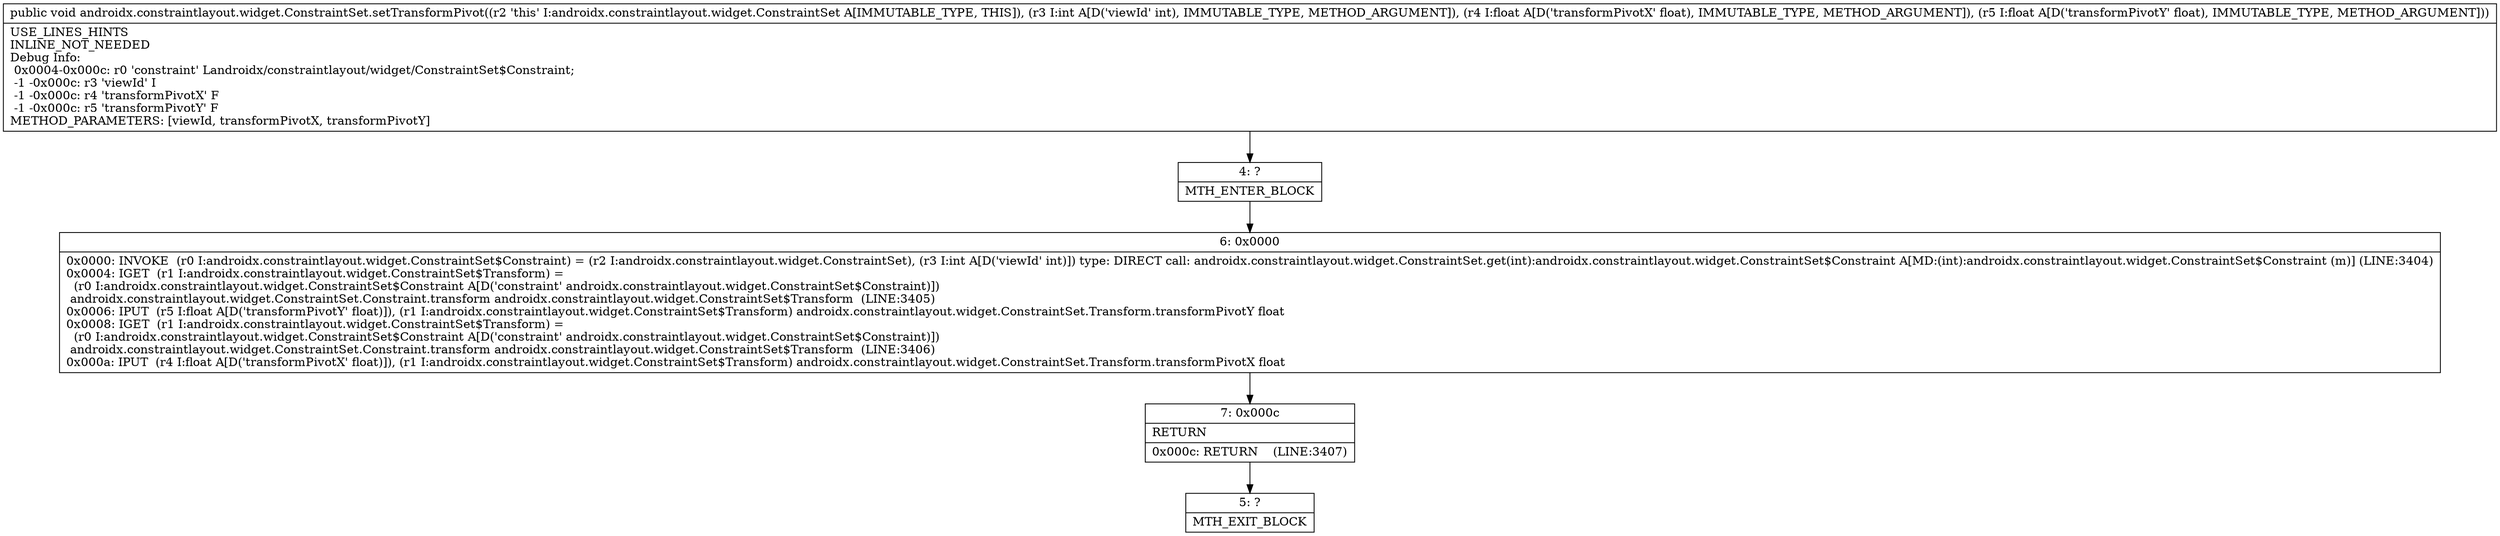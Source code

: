 digraph "CFG forandroidx.constraintlayout.widget.ConstraintSet.setTransformPivot(IFF)V" {
Node_4 [shape=record,label="{4\:\ ?|MTH_ENTER_BLOCK\l}"];
Node_6 [shape=record,label="{6\:\ 0x0000|0x0000: INVOKE  (r0 I:androidx.constraintlayout.widget.ConstraintSet$Constraint) = (r2 I:androidx.constraintlayout.widget.ConstraintSet), (r3 I:int A[D('viewId' int)]) type: DIRECT call: androidx.constraintlayout.widget.ConstraintSet.get(int):androidx.constraintlayout.widget.ConstraintSet$Constraint A[MD:(int):androidx.constraintlayout.widget.ConstraintSet$Constraint (m)] (LINE:3404)\l0x0004: IGET  (r1 I:androidx.constraintlayout.widget.ConstraintSet$Transform) = \l  (r0 I:androidx.constraintlayout.widget.ConstraintSet$Constraint A[D('constraint' androidx.constraintlayout.widget.ConstraintSet$Constraint)])\l androidx.constraintlayout.widget.ConstraintSet.Constraint.transform androidx.constraintlayout.widget.ConstraintSet$Transform  (LINE:3405)\l0x0006: IPUT  (r5 I:float A[D('transformPivotY' float)]), (r1 I:androidx.constraintlayout.widget.ConstraintSet$Transform) androidx.constraintlayout.widget.ConstraintSet.Transform.transformPivotY float \l0x0008: IGET  (r1 I:androidx.constraintlayout.widget.ConstraintSet$Transform) = \l  (r0 I:androidx.constraintlayout.widget.ConstraintSet$Constraint A[D('constraint' androidx.constraintlayout.widget.ConstraintSet$Constraint)])\l androidx.constraintlayout.widget.ConstraintSet.Constraint.transform androidx.constraintlayout.widget.ConstraintSet$Transform  (LINE:3406)\l0x000a: IPUT  (r4 I:float A[D('transformPivotX' float)]), (r1 I:androidx.constraintlayout.widget.ConstraintSet$Transform) androidx.constraintlayout.widget.ConstraintSet.Transform.transformPivotX float \l}"];
Node_7 [shape=record,label="{7\:\ 0x000c|RETURN\l|0x000c: RETURN    (LINE:3407)\l}"];
Node_5 [shape=record,label="{5\:\ ?|MTH_EXIT_BLOCK\l}"];
MethodNode[shape=record,label="{public void androidx.constraintlayout.widget.ConstraintSet.setTransformPivot((r2 'this' I:androidx.constraintlayout.widget.ConstraintSet A[IMMUTABLE_TYPE, THIS]), (r3 I:int A[D('viewId' int), IMMUTABLE_TYPE, METHOD_ARGUMENT]), (r4 I:float A[D('transformPivotX' float), IMMUTABLE_TYPE, METHOD_ARGUMENT]), (r5 I:float A[D('transformPivotY' float), IMMUTABLE_TYPE, METHOD_ARGUMENT]))  | USE_LINES_HINTS\lINLINE_NOT_NEEDED\lDebug Info:\l  0x0004\-0x000c: r0 'constraint' Landroidx\/constraintlayout\/widget\/ConstraintSet$Constraint;\l  \-1 \-0x000c: r3 'viewId' I\l  \-1 \-0x000c: r4 'transformPivotX' F\l  \-1 \-0x000c: r5 'transformPivotY' F\lMETHOD_PARAMETERS: [viewId, transformPivotX, transformPivotY]\l}"];
MethodNode -> Node_4;Node_4 -> Node_6;
Node_6 -> Node_7;
Node_7 -> Node_5;
}

